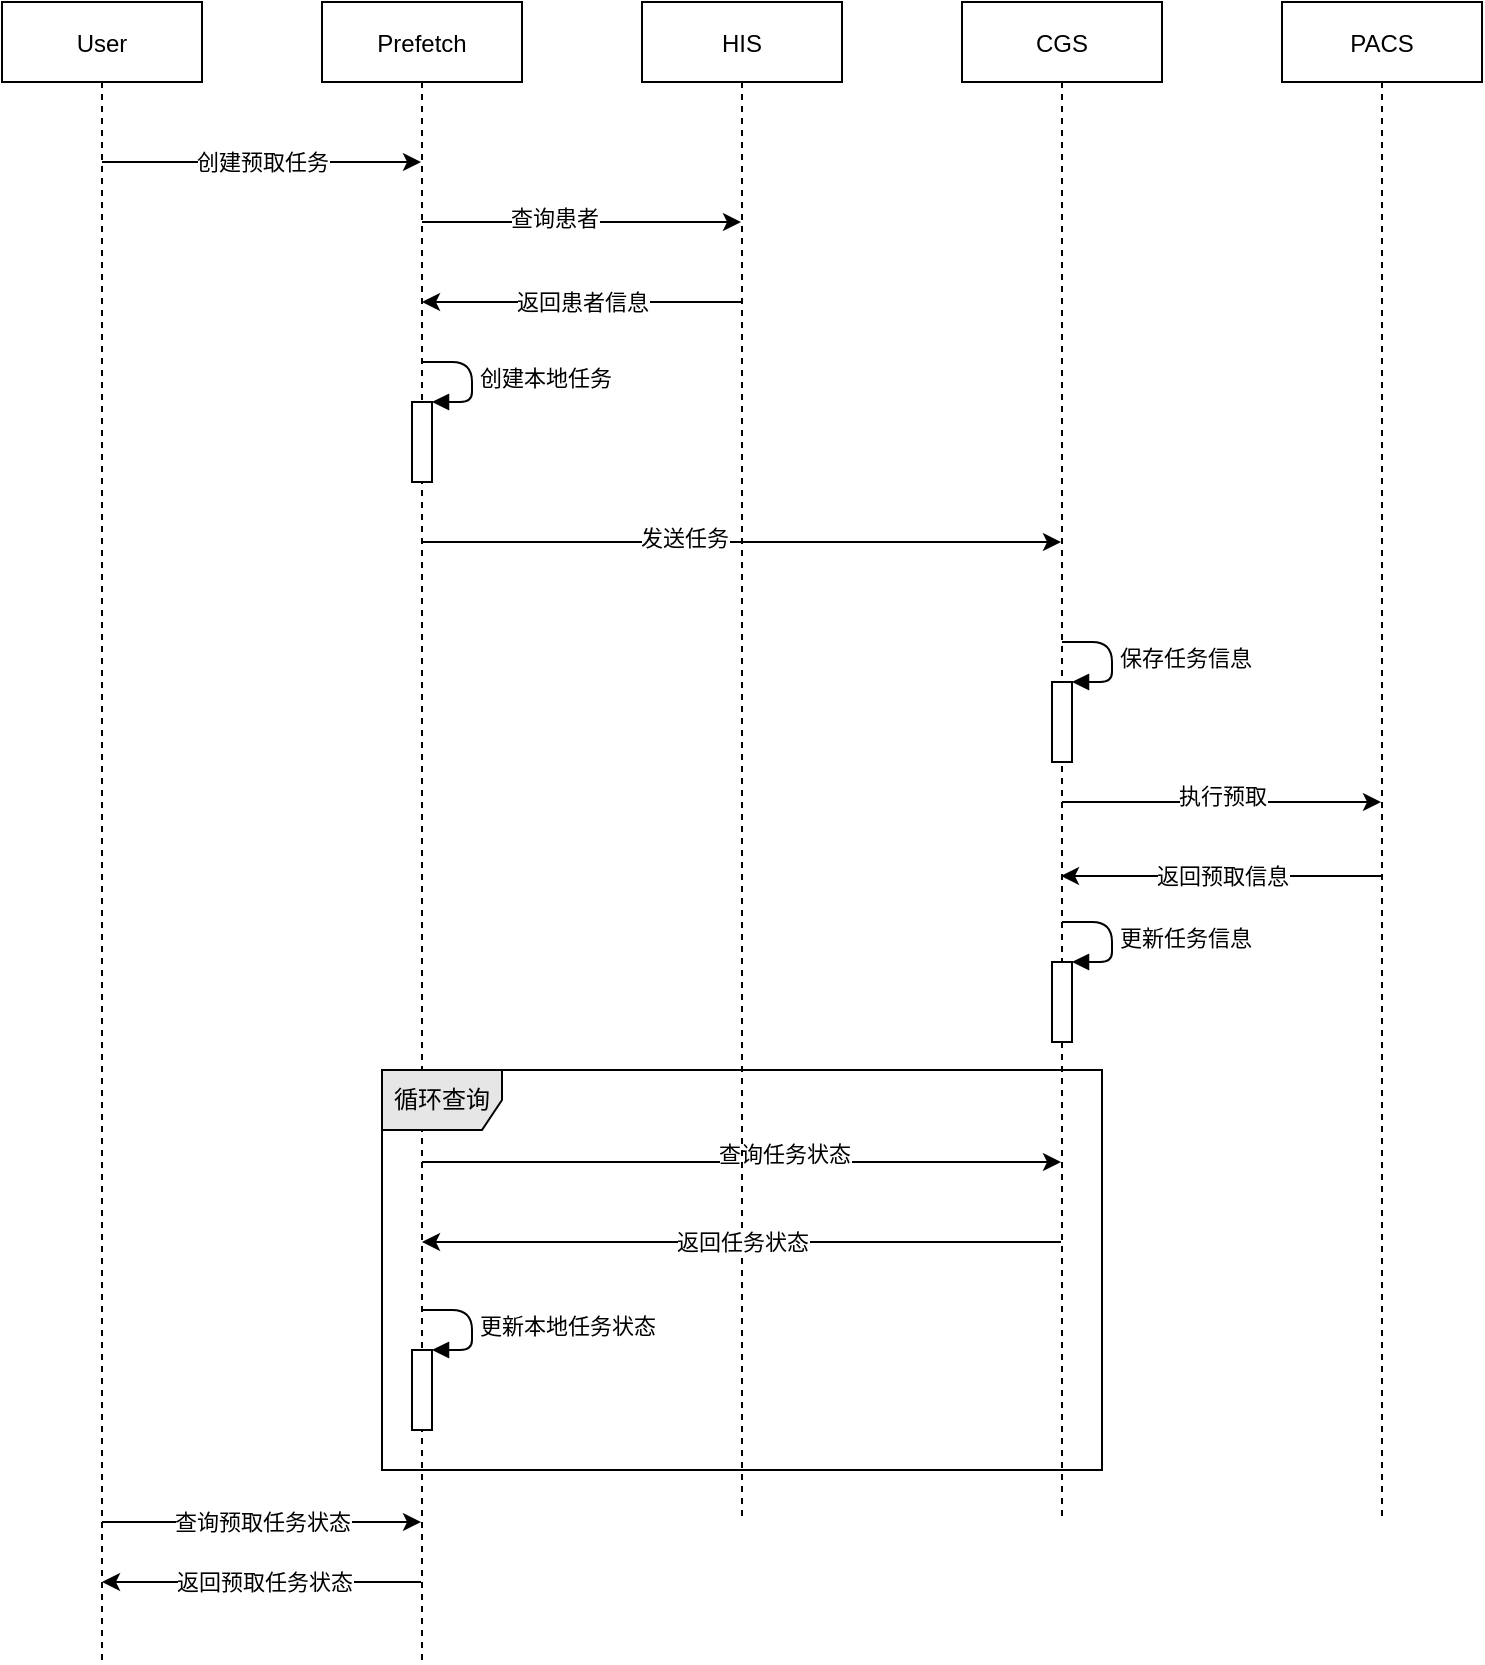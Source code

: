 <mxfile version="13.9.9" type="device"><diagram id="kgpKYQtTHZ0yAKxKKP6v" name="Page-1"><mxGraphModel dx="1086" dy="926" grid="1" gridSize="10" guides="1" tooltips="1" connect="1" arrows="1" fold="1" page="1" pageScale="1" pageWidth="850" pageHeight="1100" math="0" shadow="0"><root><mxCell id="0"/><mxCell id="1" parent="0"/><mxCell id="4pJInURgvI-23p8yaFdH-10" value="创建预取任务" style="edgeStyle=orthogonalEdgeStyle;orthogonalLoop=1;jettySize=auto;html=1;" edge="1" parent="1" source="3nuBFxr9cyL0pnOWT2aG-1" target="3nuBFxr9cyL0pnOWT2aG-5"><mxGeometry relative="1" as="geometry"><Array as="points"><mxPoint x="190" y="140"/><mxPoint x="190" y="140"/></Array></mxGeometry></mxCell><mxCell id="4pJInURgvI-23p8yaFdH-54" style="edgeStyle=orthogonalEdgeStyle;orthogonalLoop=1;jettySize=auto;html=1;" edge="1" parent="1" source="3nuBFxr9cyL0pnOWT2aG-1" target="3nuBFxr9cyL0pnOWT2aG-5"><mxGeometry relative="1" as="geometry"><Array as="points"><mxPoint x="210" y="820"/><mxPoint x="210" y="820"/></Array></mxGeometry></mxCell><mxCell id="4pJInURgvI-23p8yaFdH-56" value="查询预取任务状态" style="edgeLabel;html=1;align=center;verticalAlign=middle;resizable=0;points=[];" vertex="1" connectable="0" parent="4pJInURgvI-23p8yaFdH-54"><mxGeometry x="0.194" relative="1" as="geometry"><mxPoint x="-15.5" as="offset"/></mxGeometry></mxCell><mxCell id="3nuBFxr9cyL0pnOWT2aG-1" value="User" style="shape=umlLifeline;perimeter=lifelinePerimeter;container=1;collapsible=0;recursiveResize=0;shadow=0;strokeWidth=1;" parent="1" vertex="1"><mxGeometry x="60" y="60" width="100" height="830" as="geometry"/></mxCell><mxCell id="4pJInURgvI-23p8yaFdH-11" style="edgeStyle=orthogonalEdgeStyle;orthogonalLoop=1;jettySize=auto;html=1;" edge="1" parent="1" source="3nuBFxr9cyL0pnOWT2aG-5" target="4pJInURgvI-23p8yaFdH-1"><mxGeometry relative="1" as="geometry"><Array as="points"><mxPoint x="340" y="170"/><mxPoint x="340" y="170"/></Array></mxGeometry></mxCell><mxCell id="4pJInURgvI-23p8yaFdH-12" value="查询患者" style="edgeLabel;html=1;align=center;verticalAlign=middle;resizable=0;points=[];" vertex="1" connectable="0" parent="4pJInURgvI-23p8yaFdH-11"><mxGeometry x="-0.181" y="2" relative="1" as="geometry"><mxPoint as="offset"/></mxGeometry></mxCell><mxCell id="4pJInURgvI-23p8yaFdH-51" style="edgeStyle=orthogonalEdgeStyle;orthogonalLoop=1;jettySize=auto;html=1;" edge="1" parent="1" source="3nuBFxr9cyL0pnOWT2aG-5" target="4pJInURgvI-23p8yaFdH-3"><mxGeometry relative="1" as="geometry"><Array as="points"><mxPoint x="490" y="640"/><mxPoint x="490" y="640"/></Array></mxGeometry></mxCell><mxCell id="4pJInURgvI-23p8yaFdH-53" value="查询任务状态" style="edgeLabel;html=1;align=center;verticalAlign=middle;resizable=0;points=[];" vertex="1" connectable="0" parent="4pJInURgvI-23p8yaFdH-51"><mxGeometry x="0.134" y="4" relative="1" as="geometry"><mxPoint as="offset"/></mxGeometry></mxCell><mxCell id="4pJInURgvI-23p8yaFdH-55" style="edgeStyle=orthogonalEdgeStyle;orthogonalLoop=1;jettySize=auto;html=1;" edge="1" parent="1" source="3nuBFxr9cyL0pnOWT2aG-5" target="3nuBFxr9cyL0pnOWT2aG-1"><mxGeometry relative="1" as="geometry"><Array as="points"><mxPoint x="200" y="850"/><mxPoint x="200" y="850"/></Array></mxGeometry></mxCell><mxCell id="4pJInURgvI-23p8yaFdH-57" value="返回预取任务状态" style="edgeLabel;html=1;align=center;verticalAlign=middle;resizable=0;points=[];" vertex="1" connectable="0" parent="4pJInURgvI-23p8yaFdH-55"><mxGeometry x="0.269" relative="1" as="geometry"><mxPoint x="22.5" as="offset"/></mxGeometry></mxCell><mxCell id="3nuBFxr9cyL0pnOWT2aG-5" value="Prefetch" style="shape=umlLifeline;perimeter=lifelinePerimeter;container=1;collapsible=0;recursiveResize=0;shadow=0;strokeWidth=1;" parent="1" vertex="1"><mxGeometry x="220" y="60" width="100" height="830" as="geometry"/></mxCell><mxCell id="4pJInURgvI-23p8yaFdH-14" value="" style="html=1;points=[];perimeter=orthogonalPerimeter;" vertex="1" parent="3nuBFxr9cyL0pnOWT2aG-5"><mxGeometry x="45" y="200" width="10" height="40" as="geometry"/></mxCell><mxCell id="4pJInURgvI-23p8yaFdH-15" value="创建本地任务" style="edgeStyle=orthogonalEdgeStyle;html=1;align=left;spacingLeft=2;endArrow=block;entryX=1;entryY=0;" edge="1" target="4pJInURgvI-23p8yaFdH-14" parent="3nuBFxr9cyL0pnOWT2aG-5"><mxGeometry relative="1" as="geometry"><mxPoint x="50" y="180" as="sourcePoint"/><Array as="points"><mxPoint x="75" y="180"/></Array></mxGeometry></mxCell><mxCell id="4pJInURgvI-23p8yaFdH-44" value="" style="html=1;points=[];perimeter=orthogonalPerimeter;" vertex="1" parent="3nuBFxr9cyL0pnOWT2aG-5"><mxGeometry x="45" y="674" width="10" height="40" as="geometry"/></mxCell><mxCell id="4pJInURgvI-23p8yaFdH-45" value="更新本地任务状态" style="edgeStyle=orthogonalEdgeStyle;html=1;align=left;spacingLeft=2;endArrow=block;entryX=1;entryY=0;" edge="1" target="4pJInURgvI-23p8yaFdH-44" parent="3nuBFxr9cyL0pnOWT2aG-5"><mxGeometry relative="1" as="geometry"><mxPoint x="50" y="654" as="sourcePoint"/><Array as="points"><mxPoint x="75" y="654"/></Array></mxGeometry></mxCell><mxCell id="4pJInURgvI-23p8yaFdH-29" value="返回患者信息" style="edgeStyle=orthogonalEdgeStyle;orthogonalLoop=1;jettySize=auto;html=1;" edge="1" parent="1" source="4pJInURgvI-23p8yaFdH-1" target="3nuBFxr9cyL0pnOWT2aG-5"><mxGeometry relative="1" as="geometry"><Array as="points"><mxPoint x="360" y="210"/><mxPoint x="360" y="210"/></Array></mxGeometry></mxCell><mxCell id="4pJInURgvI-23p8yaFdH-1" value="HIS" style="shape=umlLifeline;perimeter=lifelinePerimeter;container=1;collapsible=0;recursiveResize=0;shadow=0;strokeWidth=1;" vertex="1" parent="1"><mxGeometry x="380" y="60" width="100" height="760" as="geometry"/></mxCell><mxCell id="4pJInURgvI-23p8yaFdH-36" style="edgeStyle=orthogonalEdgeStyle;orthogonalLoop=1;jettySize=auto;html=1;" edge="1" parent="1" source="4pJInURgvI-23p8yaFdH-3" target="4pJInURgvI-23p8yaFdH-5"><mxGeometry relative="1" as="geometry"><Array as="points"><mxPoint x="680" y="460"/><mxPoint x="680" y="460"/></Array></mxGeometry></mxCell><mxCell id="4pJInURgvI-23p8yaFdH-37" value="执行预取" style="edgeLabel;html=1;align=center;verticalAlign=middle;resizable=0;points=[];" vertex="1" connectable="0" parent="4pJInURgvI-23p8yaFdH-36"><mxGeometry x="0.144" y="3" relative="1" as="geometry"><mxPoint x="-11.5" as="offset"/></mxGeometry></mxCell><mxCell id="4pJInURgvI-23p8yaFdH-52" value="返回任务状态" style="edgeStyle=orthogonalEdgeStyle;orthogonalLoop=1;jettySize=auto;html=1;" edge="1" parent="1" source="4pJInURgvI-23p8yaFdH-3" target="3nuBFxr9cyL0pnOWT2aG-5"><mxGeometry relative="1" as="geometry"><Array as="points"><mxPoint x="450" y="680"/><mxPoint x="450" y="680"/></Array></mxGeometry></mxCell><mxCell id="4pJInURgvI-23p8yaFdH-3" value="CGS" style="shape=umlLifeline;perimeter=lifelinePerimeter;container=1;collapsible=0;recursiveResize=0;shadow=0;strokeWidth=1;" vertex="1" parent="1"><mxGeometry x="540" y="60" width="100" height="760" as="geometry"/></mxCell><mxCell id="4pJInURgvI-23p8yaFdH-34" value="" style="html=1;points=[];perimeter=orthogonalPerimeter;" vertex="1" parent="4pJInURgvI-23p8yaFdH-3"><mxGeometry x="45" y="340" width="10" height="40" as="geometry"/></mxCell><mxCell id="4pJInURgvI-23p8yaFdH-35" value="保存任务信息" style="edgeStyle=orthogonalEdgeStyle;html=1;align=left;spacingLeft=2;endArrow=block;entryX=1;entryY=0;" edge="1" target="4pJInURgvI-23p8yaFdH-34" parent="4pJInURgvI-23p8yaFdH-3"><mxGeometry relative="1" as="geometry"><mxPoint x="50" y="320" as="sourcePoint"/><Array as="points"><mxPoint x="75" y="320"/></Array></mxGeometry></mxCell><mxCell id="4pJInURgvI-23p8yaFdH-39" value="" style="html=1;points=[];perimeter=orthogonalPerimeter;" vertex="1" parent="4pJInURgvI-23p8yaFdH-3"><mxGeometry x="45" y="480" width="10" height="40" as="geometry"/></mxCell><mxCell id="4pJInURgvI-23p8yaFdH-40" value="更新任务信息" style="edgeStyle=orthogonalEdgeStyle;html=1;align=left;spacingLeft=2;endArrow=block;entryX=1;entryY=0;" edge="1" target="4pJInURgvI-23p8yaFdH-39" parent="4pJInURgvI-23p8yaFdH-3"><mxGeometry relative="1" as="geometry"><mxPoint x="50" y="460" as="sourcePoint"/><Array as="points"><mxPoint x="75" y="460"/></Array></mxGeometry></mxCell><mxCell id="4pJInURgvI-23p8yaFdH-38" value="返回预取信息" style="edgeStyle=orthogonalEdgeStyle;orthogonalLoop=1;jettySize=auto;html=1;" edge="1" parent="1"><mxGeometry relative="1" as="geometry"><mxPoint x="749.5" y="497" as="sourcePoint"/><mxPoint x="589.5" y="497" as="targetPoint"/><Array as="points"><mxPoint x="670" y="497"/><mxPoint x="670" y="497"/></Array></mxGeometry></mxCell><mxCell id="4pJInURgvI-23p8yaFdH-5" value="PACS" style="shape=umlLifeline;perimeter=lifelinePerimeter;container=1;collapsible=0;recursiveResize=0;shadow=0;strokeWidth=1;" vertex="1" parent="1"><mxGeometry x="700" y="60" width="100" height="760" as="geometry"/></mxCell><mxCell id="4pJInURgvI-23p8yaFdH-21" style="edgeStyle=orthogonalEdgeStyle;orthogonalLoop=1;jettySize=auto;html=1;" edge="1" parent="1" source="3nuBFxr9cyL0pnOWT2aG-5" target="4pJInURgvI-23p8yaFdH-3"><mxGeometry relative="1" as="geometry"><mxPoint x="269.5" y="170" as="sourcePoint"/><mxPoint x="429.5" y="170" as="targetPoint"/><Array as="points"><mxPoint x="490" y="330"/><mxPoint x="490" y="330"/></Array></mxGeometry></mxCell><mxCell id="4pJInURgvI-23p8yaFdH-22" value="发送任务" style="edgeLabel;html=1;align=center;verticalAlign=middle;resizable=0;points=[];" vertex="1" connectable="0" parent="4pJInURgvI-23p8yaFdH-21"><mxGeometry x="-0.181" y="2" relative="1" as="geometry"><mxPoint as="offset"/></mxGeometry></mxCell><mxCell id="4pJInURgvI-23p8yaFdH-47" value="循环查询" style="shape=umlFrame;whiteSpace=wrap;html=1;fillColor=#E6E6E6;shadow=0;" vertex="1" parent="1"><mxGeometry x="250" y="594" width="360" height="200" as="geometry"/></mxCell></root></mxGraphModel></diagram></mxfile>